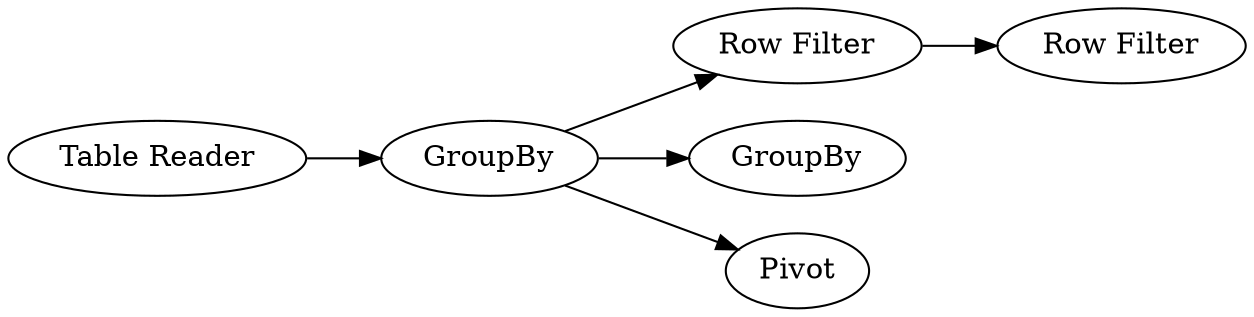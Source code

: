 digraph {
	5 -> 6
	1 -> 2
	2 -> 3
	2 -> 5
	2 -> 4
	5 [label="Row Filter"]
	1 [label="Table Reader"]
	4 [label=Pivot]
	6 [label="Row Filter"]
	3 [label=GroupBy]
	2 [label=GroupBy]
	rankdir=LR
}
